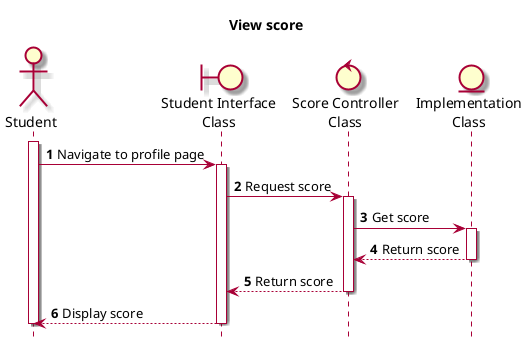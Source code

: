@startuml ViewScore

skin rose
hide footbox

title View score

actor "Student" as student
boundary "Student Interface\nClass" as studentInterface
control "Score Controller\nClass" as scoreController
entity "Implementation\nClass" as implementation

autonumber
student++
student->studentInterface++: Navigate to profile page
studentInterface->scoreController++: Request score
scoreController->implementation++: Get score
implementation-->scoreController--: Return score
scoreController-->studentInterface--: Return score
studentInterface-->student--: Display score
student--

@enduml